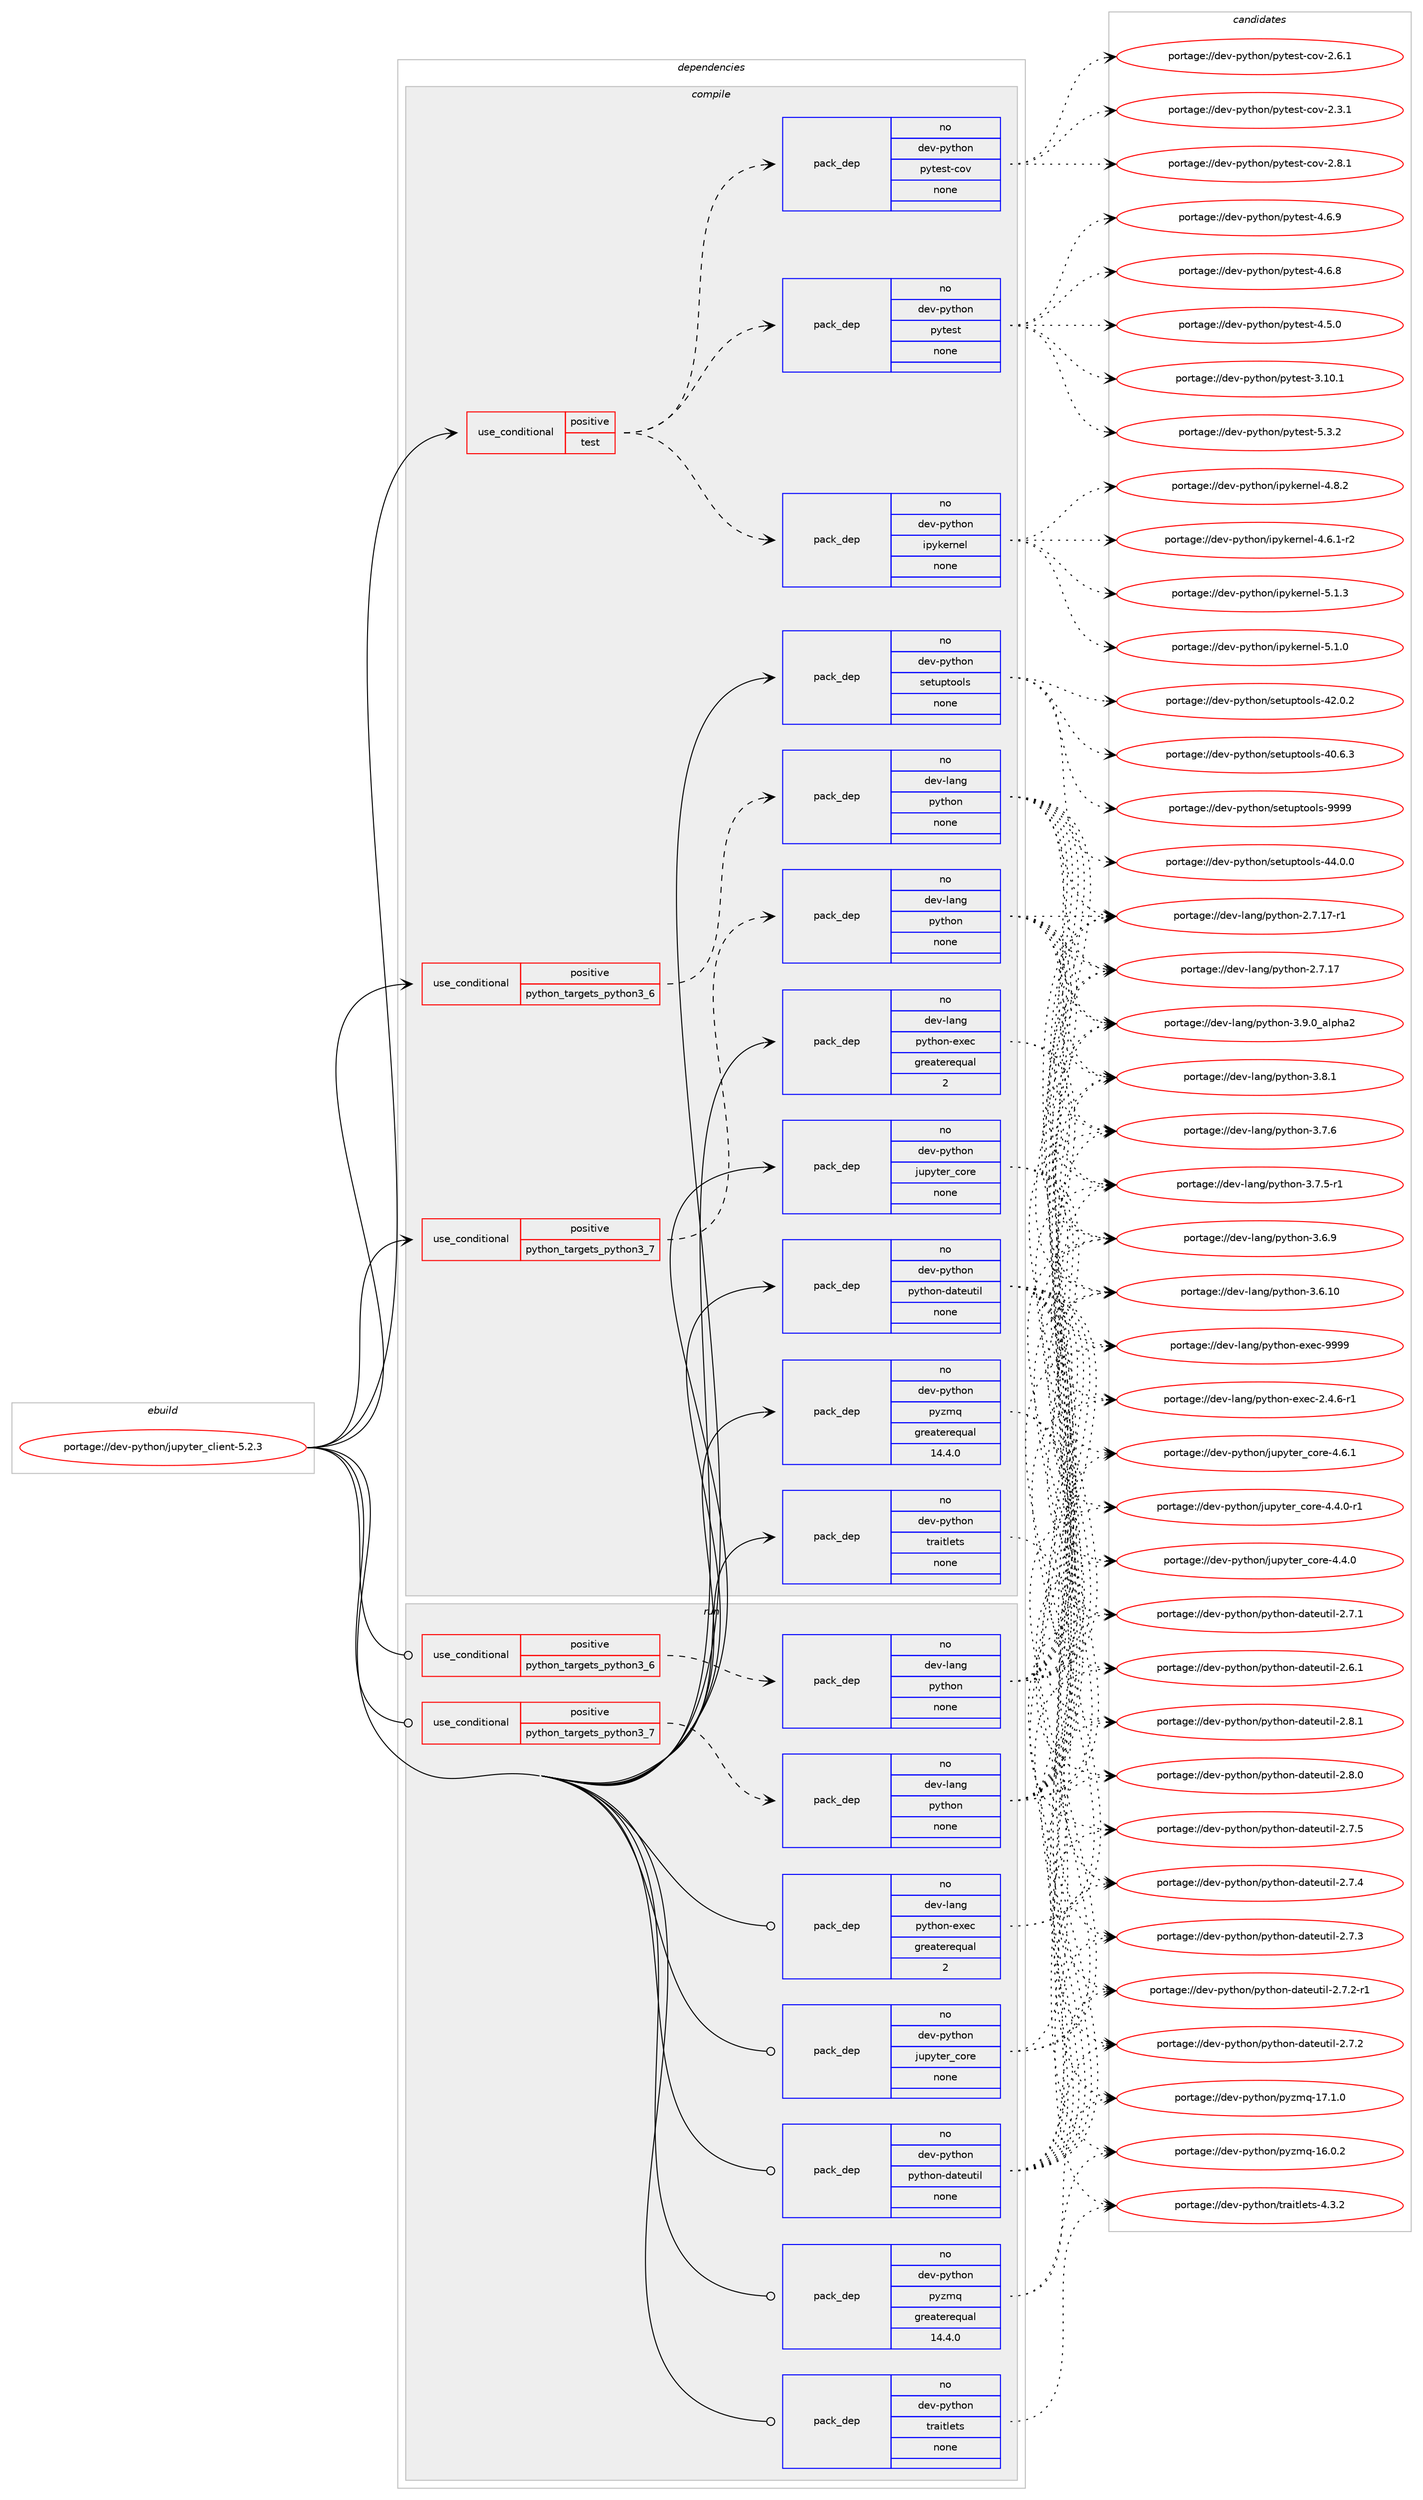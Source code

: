 digraph prolog {

# *************
# Graph options
# *************

newrank=true;
concentrate=true;
compound=true;
graph [rankdir=LR,fontname=Helvetica,fontsize=10,ranksep=1.5];#, ranksep=2.5, nodesep=0.2];
edge  [arrowhead=vee];
node  [fontname=Helvetica,fontsize=10];

# **********
# The ebuild
# **********

subgraph cluster_leftcol {
color=gray;
label=<<i>ebuild</i>>;
id [label="portage://dev-python/jupyter_client-5.2.3", color=red, width=4, href="../dev-python/jupyter_client-5.2.3.svg"];
}

# ****************
# The dependencies
# ****************

subgraph cluster_midcol {
color=gray;
label=<<i>dependencies</i>>;
subgraph cluster_compile {
fillcolor="#eeeeee";
style=filled;
label=<<i>compile</i>>;
subgraph cond113834 {
dependency453483 [label=<<TABLE BORDER="0" CELLBORDER="1" CELLSPACING="0" CELLPADDING="4"><TR><TD ROWSPAN="3" CELLPADDING="10">use_conditional</TD></TR><TR><TD>positive</TD></TR><TR><TD>python_targets_python3_6</TD></TR></TABLE>>, shape=none, color=red];
subgraph pack334667 {
dependency453484 [label=<<TABLE BORDER="0" CELLBORDER="1" CELLSPACING="0" CELLPADDING="4" WIDTH="220"><TR><TD ROWSPAN="6" CELLPADDING="30">pack_dep</TD></TR><TR><TD WIDTH="110">no</TD></TR><TR><TD>dev-lang</TD></TR><TR><TD>python</TD></TR><TR><TD>none</TD></TR><TR><TD></TD></TR></TABLE>>, shape=none, color=blue];
}
dependency453483:e -> dependency453484:w [weight=20,style="dashed",arrowhead="vee"];
}
id:e -> dependency453483:w [weight=20,style="solid",arrowhead="vee"];
subgraph cond113835 {
dependency453485 [label=<<TABLE BORDER="0" CELLBORDER="1" CELLSPACING="0" CELLPADDING="4"><TR><TD ROWSPAN="3" CELLPADDING="10">use_conditional</TD></TR><TR><TD>positive</TD></TR><TR><TD>python_targets_python3_7</TD></TR></TABLE>>, shape=none, color=red];
subgraph pack334668 {
dependency453486 [label=<<TABLE BORDER="0" CELLBORDER="1" CELLSPACING="0" CELLPADDING="4" WIDTH="220"><TR><TD ROWSPAN="6" CELLPADDING="30">pack_dep</TD></TR><TR><TD WIDTH="110">no</TD></TR><TR><TD>dev-lang</TD></TR><TR><TD>python</TD></TR><TR><TD>none</TD></TR><TR><TD></TD></TR></TABLE>>, shape=none, color=blue];
}
dependency453485:e -> dependency453486:w [weight=20,style="dashed",arrowhead="vee"];
}
id:e -> dependency453485:w [weight=20,style="solid",arrowhead="vee"];
subgraph cond113836 {
dependency453487 [label=<<TABLE BORDER="0" CELLBORDER="1" CELLSPACING="0" CELLPADDING="4"><TR><TD ROWSPAN="3" CELLPADDING="10">use_conditional</TD></TR><TR><TD>positive</TD></TR><TR><TD>test</TD></TR></TABLE>>, shape=none, color=red];
subgraph pack334669 {
dependency453488 [label=<<TABLE BORDER="0" CELLBORDER="1" CELLSPACING="0" CELLPADDING="4" WIDTH="220"><TR><TD ROWSPAN="6" CELLPADDING="30">pack_dep</TD></TR><TR><TD WIDTH="110">no</TD></TR><TR><TD>dev-python</TD></TR><TR><TD>pytest</TD></TR><TR><TD>none</TD></TR><TR><TD></TD></TR></TABLE>>, shape=none, color=blue];
}
dependency453487:e -> dependency453488:w [weight=20,style="dashed",arrowhead="vee"];
subgraph pack334670 {
dependency453489 [label=<<TABLE BORDER="0" CELLBORDER="1" CELLSPACING="0" CELLPADDING="4" WIDTH="220"><TR><TD ROWSPAN="6" CELLPADDING="30">pack_dep</TD></TR><TR><TD WIDTH="110">no</TD></TR><TR><TD>dev-python</TD></TR><TR><TD>pytest-cov</TD></TR><TR><TD>none</TD></TR><TR><TD></TD></TR></TABLE>>, shape=none, color=blue];
}
dependency453487:e -> dependency453489:w [weight=20,style="dashed",arrowhead="vee"];
subgraph pack334671 {
dependency453490 [label=<<TABLE BORDER="0" CELLBORDER="1" CELLSPACING="0" CELLPADDING="4" WIDTH="220"><TR><TD ROWSPAN="6" CELLPADDING="30">pack_dep</TD></TR><TR><TD WIDTH="110">no</TD></TR><TR><TD>dev-python</TD></TR><TR><TD>ipykernel</TD></TR><TR><TD>none</TD></TR><TR><TD></TD></TR></TABLE>>, shape=none, color=blue];
}
dependency453487:e -> dependency453490:w [weight=20,style="dashed",arrowhead="vee"];
}
id:e -> dependency453487:w [weight=20,style="solid",arrowhead="vee"];
subgraph pack334672 {
dependency453491 [label=<<TABLE BORDER="0" CELLBORDER="1" CELLSPACING="0" CELLPADDING="4" WIDTH="220"><TR><TD ROWSPAN="6" CELLPADDING="30">pack_dep</TD></TR><TR><TD WIDTH="110">no</TD></TR><TR><TD>dev-lang</TD></TR><TR><TD>python-exec</TD></TR><TR><TD>greaterequal</TD></TR><TR><TD>2</TD></TR></TABLE>>, shape=none, color=blue];
}
id:e -> dependency453491:w [weight=20,style="solid",arrowhead="vee"];
subgraph pack334673 {
dependency453492 [label=<<TABLE BORDER="0" CELLBORDER="1" CELLSPACING="0" CELLPADDING="4" WIDTH="220"><TR><TD ROWSPAN="6" CELLPADDING="30">pack_dep</TD></TR><TR><TD WIDTH="110">no</TD></TR><TR><TD>dev-python</TD></TR><TR><TD>jupyter_core</TD></TR><TR><TD>none</TD></TR><TR><TD></TD></TR></TABLE>>, shape=none, color=blue];
}
id:e -> dependency453492:w [weight=20,style="solid",arrowhead="vee"];
subgraph pack334674 {
dependency453493 [label=<<TABLE BORDER="0" CELLBORDER="1" CELLSPACING="0" CELLPADDING="4" WIDTH="220"><TR><TD ROWSPAN="6" CELLPADDING="30">pack_dep</TD></TR><TR><TD WIDTH="110">no</TD></TR><TR><TD>dev-python</TD></TR><TR><TD>python-dateutil</TD></TR><TR><TD>none</TD></TR><TR><TD></TD></TR></TABLE>>, shape=none, color=blue];
}
id:e -> dependency453493:w [weight=20,style="solid",arrowhead="vee"];
subgraph pack334675 {
dependency453494 [label=<<TABLE BORDER="0" CELLBORDER="1" CELLSPACING="0" CELLPADDING="4" WIDTH="220"><TR><TD ROWSPAN="6" CELLPADDING="30">pack_dep</TD></TR><TR><TD WIDTH="110">no</TD></TR><TR><TD>dev-python</TD></TR><TR><TD>pyzmq</TD></TR><TR><TD>greaterequal</TD></TR><TR><TD>14.4.0</TD></TR></TABLE>>, shape=none, color=blue];
}
id:e -> dependency453494:w [weight=20,style="solid",arrowhead="vee"];
subgraph pack334676 {
dependency453495 [label=<<TABLE BORDER="0" CELLBORDER="1" CELLSPACING="0" CELLPADDING="4" WIDTH="220"><TR><TD ROWSPAN="6" CELLPADDING="30">pack_dep</TD></TR><TR><TD WIDTH="110">no</TD></TR><TR><TD>dev-python</TD></TR><TR><TD>setuptools</TD></TR><TR><TD>none</TD></TR><TR><TD></TD></TR></TABLE>>, shape=none, color=blue];
}
id:e -> dependency453495:w [weight=20,style="solid",arrowhead="vee"];
subgraph pack334677 {
dependency453496 [label=<<TABLE BORDER="0" CELLBORDER="1" CELLSPACING="0" CELLPADDING="4" WIDTH="220"><TR><TD ROWSPAN="6" CELLPADDING="30">pack_dep</TD></TR><TR><TD WIDTH="110">no</TD></TR><TR><TD>dev-python</TD></TR><TR><TD>traitlets</TD></TR><TR><TD>none</TD></TR><TR><TD></TD></TR></TABLE>>, shape=none, color=blue];
}
id:e -> dependency453496:w [weight=20,style="solid",arrowhead="vee"];
}
subgraph cluster_compileandrun {
fillcolor="#eeeeee";
style=filled;
label=<<i>compile and run</i>>;
}
subgraph cluster_run {
fillcolor="#eeeeee";
style=filled;
label=<<i>run</i>>;
subgraph cond113837 {
dependency453497 [label=<<TABLE BORDER="0" CELLBORDER="1" CELLSPACING="0" CELLPADDING="4"><TR><TD ROWSPAN="3" CELLPADDING="10">use_conditional</TD></TR><TR><TD>positive</TD></TR><TR><TD>python_targets_python3_6</TD></TR></TABLE>>, shape=none, color=red];
subgraph pack334678 {
dependency453498 [label=<<TABLE BORDER="0" CELLBORDER="1" CELLSPACING="0" CELLPADDING="4" WIDTH="220"><TR><TD ROWSPAN="6" CELLPADDING="30">pack_dep</TD></TR><TR><TD WIDTH="110">no</TD></TR><TR><TD>dev-lang</TD></TR><TR><TD>python</TD></TR><TR><TD>none</TD></TR><TR><TD></TD></TR></TABLE>>, shape=none, color=blue];
}
dependency453497:e -> dependency453498:w [weight=20,style="dashed",arrowhead="vee"];
}
id:e -> dependency453497:w [weight=20,style="solid",arrowhead="odot"];
subgraph cond113838 {
dependency453499 [label=<<TABLE BORDER="0" CELLBORDER="1" CELLSPACING="0" CELLPADDING="4"><TR><TD ROWSPAN="3" CELLPADDING="10">use_conditional</TD></TR><TR><TD>positive</TD></TR><TR><TD>python_targets_python3_7</TD></TR></TABLE>>, shape=none, color=red];
subgraph pack334679 {
dependency453500 [label=<<TABLE BORDER="0" CELLBORDER="1" CELLSPACING="0" CELLPADDING="4" WIDTH="220"><TR><TD ROWSPAN="6" CELLPADDING="30">pack_dep</TD></TR><TR><TD WIDTH="110">no</TD></TR><TR><TD>dev-lang</TD></TR><TR><TD>python</TD></TR><TR><TD>none</TD></TR><TR><TD></TD></TR></TABLE>>, shape=none, color=blue];
}
dependency453499:e -> dependency453500:w [weight=20,style="dashed",arrowhead="vee"];
}
id:e -> dependency453499:w [weight=20,style="solid",arrowhead="odot"];
subgraph pack334680 {
dependency453501 [label=<<TABLE BORDER="0" CELLBORDER="1" CELLSPACING="0" CELLPADDING="4" WIDTH="220"><TR><TD ROWSPAN="6" CELLPADDING="30">pack_dep</TD></TR><TR><TD WIDTH="110">no</TD></TR><TR><TD>dev-lang</TD></TR><TR><TD>python-exec</TD></TR><TR><TD>greaterequal</TD></TR><TR><TD>2</TD></TR></TABLE>>, shape=none, color=blue];
}
id:e -> dependency453501:w [weight=20,style="solid",arrowhead="odot"];
subgraph pack334681 {
dependency453502 [label=<<TABLE BORDER="0" CELLBORDER="1" CELLSPACING="0" CELLPADDING="4" WIDTH="220"><TR><TD ROWSPAN="6" CELLPADDING="30">pack_dep</TD></TR><TR><TD WIDTH="110">no</TD></TR><TR><TD>dev-python</TD></TR><TR><TD>jupyter_core</TD></TR><TR><TD>none</TD></TR><TR><TD></TD></TR></TABLE>>, shape=none, color=blue];
}
id:e -> dependency453502:w [weight=20,style="solid",arrowhead="odot"];
subgraph pack334682 {
dependency453503 [label=<<TABLE BORDER="0" CELLBORDER="1" CELLSPACING="0" CELLPADDING="4" WIDTH="220"><TR><TD ROWSPAN="6" CELLPADDING="30">pack_dep</TD></TR><TR><TD WIDTH="110">no</TD></TR><TR><TD>dev-python</TD></TR><TR><TD>python-dateutil</TD></TR><TR><TD>none</TD></TR><TR><TD></TD></TR></TABLE>>, shape=none, color=blue];
}
id:e -> dependency453503:w [weight=20,style="solid",arrowhead="odot"];
subgraph pack334683 {
dependency453504 [label=<<TABLE BORDER="0" CELLBORDER="1" CELLSPACING="0" CELLPADDING="4" WIDTH="220"><TR><TD ROWSPAN="6" CELLPADDING="30">pack_dep</TD></TR><TR><TD WIDTH="110">no</TD></TR><TR><TD>dev-python</TD></TR><TR><TD>pyzmq</TD></TR><TR><TD>greaterequal</TD></TR><TR><TD>14.4.0</TD></TR></TABLE>>, shape=none, color=blue];
}
id:e -> dependency453504:w [weight=20,style="solid",arrowhead="odot"];
subgraph pack334684 {
dependency453505 [label=<<TABLE BORDER="0" CELLBORDER="1" CELLSPACING="0" CELLPADDING="4" WIDTH="220"><TR><TD ROWSPAN="6" CELLPADDING="30">pack_dep</TD></TR><TR><TD WIDTH="110">no</TD></TR><TR><TD>dev-python</TD></TR><TR><TD>traitlets</TD></TR><TR><TD>none</TD></TR><TR><TD></TD></TR></TABLE>>, shape=none, color=blue];
}
id:e -> dependency453505:w [weight=20,style="solid",arrowhead="odot"];
}
}

# **************
# The candidates
# **************

subgraph cluster_choices {
rank=same;
color=gray;
label=<<i>candidates</i>>;

subgraph choice334667 {
color=black;
nodesep=1;
choice10010111845108971101034711212111610411111045514657464895971081121049750 [label="portage://dev-lang/python-3.9.0_alpha2", color=red, width=4,href="../dev-lang/python-3.9.0_alpha2.svg"];
choice100101118451089711010347112121116104111110455146564649 [label="portage://dev-lang/python-3.8.1", color=red, width=4,href="../dev-lang/python-3.8.1.svg"];
choice100101118451089711010347112121116104111110455146554654 [label="portage://dev-lang/python-3.7.6", color=red, width=4,href="../dev-lang/python-3.7.6.svg"];
choice1001011184510897110103471121211161041111104551465546534511449 [label="portage://dev-lang/python-3.7.5-r1", color=red, width=4,href="../dev-lang/python-3.7.5-r1.svg"];
choice100101118451089711010347112121116104111110455146544657 [label="portage://dev-lang/python-3.6.9", color=red, width=4,href="../dev-lang/python-3.6.9.svg"];
choice10010111845108971101034711212111610411111045514654464948 [label="portage://dev-lang/python-3.6.10", color=red, width=4,href="../dev-lang/python-3.6.10.svg"];
choice100101118451089711010347112121116104111110455046554649554511449 [label="portage://dev-lang/python-2.7.17-r1", color=red, width=4,href="../dev-lang/python-2.7.17-r1.svg"];
choice10010111845108971101034711212111610411111045504655464955 [label="portage://dev-lang/python-2.7.17", color=red, width=4,href="../dev-lang/python-2.7.17.svg"];
dependency453484:e -> choice10010111845108971101034711212111610411111045514657464895971081121049750:w [style=dotted,weight="100"];
dependency453484:e -> choice100101118451089711010347112121116104111110455146564649:w [style=dotted,weight="100"];
dependency453484:e -> choice100101118451089711010347112121116104111110455146554654:w [style=dotted,weight="100"];
dependency453484:e -> choice1001011184510897110103471121211161041111104551465546534511449:w [style=dotted,weight="100"];
dependency453484:e -> choice100101118451089711010347112121116104111110455146544657:w [style=dotted,weight="100"];
dependency453484:e -> choice10010111845108971101034711212111610411111045514654464948:w [style=dotted,weight="100"];
dependency453484:e -> choice100101118451089711010347112121116104111110455046554649554511449:w [style=dotted,weight="100"];
dependency453484:e -> choice10010111845108971101034711212111610411111045504655464955:w [style=dotted,weight="100"];
}
subgraph choice334668 {
color=black;
nodesep=1;
choice10010111845108971101034711212111610411111045514657464895971081121049750 [label="portage://dev-lang/python-3.9.0_alpha2", color=red, width=4,href="../dev-lang/python-3.9.0_alpha2.svg"];
choice100101118451089711010347112121116104111110455146564649 [label="portage://dev-lang/python-3.8.1", color=red, width=4,href="../dev-lang/python-3.8.1.svg"];
choice100101118451089711010347112121116104111110455146554654 [label="portage://dev-lang/python-3.7.6", color=red, width=4,href="../dev-lang/python-3.7.6.svg"];
choice1001011184510897110103471121211161041111104551465546534511449 [label="portage://dev-lang/python-3.7.5-r1", color=red, width=4,href="../dev-lang/python-3.7.5-r1.svg"];
choice100101118451089711010347112121116104111110455146544657 [label="portage://dev-lang/python-3.6.9", color=red, width=4,href="../dev-lang/python-3.6.9.svg"];
choice10010111845108971101034711212111610411111045514654464948 [label="portage://dev-lang/python-3.6.10", color=red, width=4,href="../dev-lang/python-3.6.10.svg"];
choice100101118451089711010347112121116104111110455046554649554511449 [label="portage://dev-lang/python-2.7.17-r1", color=red, width=4,href="../dev-lang/python-2.7.17-r1.svg"];
choice10010111845108971101034711212111610411111045504655464955 [label="portage://dev-lang/python-2.7.17", color=red, width=4,href="../dev-lang/python-2.7.17.svg"];
dependency453486:e -> choice10010111845108971101034711212111610411111045514657464895971081121049750:w [style=dotted,weight="100"];
dependency453486:e -> choice100101118451089711010347112121116104111110455146564649:w [style=dotted,weight="100"];
dependency453486:e -> choice100101118451089711010347112121116104111110455146554654:w [style=dotted,weight="100"];
dependency453486:e -> choice1001011184510897110103471121211161041111104551465546534511449:w [style=dotted,weight="100"];
dependency453486:e -> choice100101118451089711010347112121116104111110455146544657:w [style=dotted,weight="100"];
dependency453486:e -> choice10010111845108971101034711212111610411111045514654464948:w [style=dotted,weight="100"];
dependency453486:e -> choice100101118451089711010347112121116104111110455046554649554511449:w [style=dotted,weight="100"];
dependency453486:e -> choice10010111845108971101034711212111610411111045504655464955:w [style=dotted,weight="100"];
}
subgraph choice334669 {
color=black;
nodesep=1;
choice1001011184511212111610411111047112121116101115116455346514650 [label="portage://dev-python/pytest-5.3.2", color=red, width=4,href="../dev-python/pytest-5.3.2.svg"];
choice1001011184511212111610411111047112121116101115116455246544657 [label="portage://dev-python/pytest-4.6.9", color=red, width=4,href="../dev-python/pytest-4.6.9.svg"];
choice1001011184511212111610411111047112121116101115116455246544656 [label="portage://dev-python/pytest-4.6.8", color=red, width=4,href="../dev-python/pytest-4.6.8.svg"];
choice1001011184511212111610411111047112121116101115116455246534648 [label="portage://dev-python/pytest-4.5.0", color=red, width=4,href="../dev-python/pytest-4.5.0.svg"];
choice100101118451121211161041111104711212111610111511645514649484649 [label="portage://dev-python/pytest-3.10.1", color=red, width=4,href="../dev-python/pytest-3.10.1.svg"];
dependency453488:e -> choice1001011184511212111610411111047112121116101115116455346514650:w [style=dotted,weight="100"];
dependency453488:e -> choice1001011184511212111610411111047112121116101115116455246544657:w [style=dotted,weight="100"];
dependency453488:e -> choice1001011184511212111610411111047112121116101115116455246544656:w [style=dotted,weight="100"];
dependency453488:e -> choice1001011184511212111610411111047112121116101115116455246534648:w [style=dotted,weight="100"];
dependency453488:e -> choice100101118451121211161041111104711212111610111511645514649484649:w [style=dotted,weight="100"];
}
subgraph choice334670 {
color=black;
nodesep=1;
choice10010111845112121116104111110471121211161011151164599111118455046564649 [label="portage://dev-python/pytest-cov-2.8.1", color=red, width=4,href="../dev-python/pytest-cov-2.8.1.svg"];
choice10010111845112121116104111110471121211161011151164599111118455046544649 [label="portage://dev-python/pytest-cov-2.6.1", color=red, width=4,href="../dev-python/pytest-cov-2.6.1.svg"];
choice10010111845112121116104111110471121211161011151164599111118455046514649 [label="portage://dev-python/pytest-cov-2.3.1", color=red, width=4,href="../dev-python/pytest-cov-2.3.1.svg"];
dependency453489:e -> choice10010111845112121116104111110471121211161011151164599111118455046564649:w [style=dotted,weight="100"];
dependency453489:e -> choice10010111845112121116104111110471121211161011151164599111118455046544649:w [style=dotted,weight="100"];
dependency453489:e -> choice10010111845112121116104111110471121211161011151164599111118455046514649:w [style=dotted,weight="100"];
}
subgraph choice334671 {
color=black;
nodesep=1;
choice1001011184511212111610411111047105112121107101114110101108455346494651 [label="portage://dev-python/ipykernel-5.1.3", color=red, width=4,href="../dev-python/ipykernel-5.1.3.svg"];
choice1001011184511212111610411111047105112121107101114110101108455346494648 [label="portage://dev-python/ipykernel-5.1.0", color=red, width=4,href="../dev-python/ipykernel-5.1.0.svg"];
choice1001011184511212111610411111047105112121107101114110101108455246564650 [label="portage://dev-python/ipykernel-4.8.2", color=red, width=4,href="../dev-python/ipykernel-4.8.2.svg"];
choice10010111845112121116104111110471051121211071011141101011084552465446494511450 [label="portage://dev-python/ipykernel-4.6.1-r2", color=red, width=4,href="../dev-python/ipykernel-4.6.1-r2.svg"];
dependency453490:e -> choice1001011184511212111610411111047105112121107101114110101108455346494651:w [style=dotted,weight="100"];
dependency453490:e -> choice1001011184511212111610411111047105112121107101114110101108455346494648:w [style=dotted,weight="100"];
dependency453490:e -> choice1001011184511212111610411111047105112121107101114110101108455246564650:w [style=dotted,weight="100"];
dependency453490:e -> choice10010111845112121116104111110471051121211071011141101011084552465446494511450:w [style=dotted,weight="100"];
}
subgraph choice334672 {
color=black;
nodesep=1;
choice10010111845108971101034711212111610411111045101120101994557575757 [label="portage://dev-lang/python-exec-9999", color=red, width=4,href="../dev-lang/python-exec-9999.svg"];
choice10010111845108971101034711212111610411111045101120101994550465246544511449 [label="portage://dev-lang/python-exec-2.4.6-r1", color=red, width=4,href="../dev-lang/python-exec-2.4.6-r1.svg"];
dependency453491:e -> choice10010111845108971101034711212111610411111045101120101994557575757:w [style=dotted,weight="100"];
dependency453491:e -> choice10010111845108971101034711212111610411111045101120101994550465246544511449:w [style=dotted,weight="100"];
}
subgraph choice334673 {
color=black;
nodesep=1;
choice10010111845112121116104111110471061171121211161011149599111114101455246544649 [label="portage://dev-python/jupyter_core-4.6.1", color=red, width=4,href="../dev-python/jupyter_core-4.6.1.svg"];
choice100101118451121211161041111104710611711212111610111495991111141014552465246484511449 [label="portage://dev-python/jupyter_core-4.4.0-r1", color=red, width=4,href="../dev-python/jupyter_core-4.4.0-r1.svg"];
choice10010111845112121116104111110471061171121211161011149599111114101455246524648 [label="portage://dev-python/jupyter_core-4.4.0", color=red, width=4,href="../dev-python/jupyter_core-4.4.0.svg"];
dependency453492:e -> choice10010111845112121116104111110471061171121211161011149599111114101455246544649:w [style=dotted,weight="100"];
dependency453492:e -> choice100101118451121211161041111104710611711212111610111495991111141014552465246484511449:w [style=dotted,weight="100"];
dependency453492:e -> choice10010111845112121116104111110471061171121211161011149599111114101455246524648:w [style=dotted,weight="100"];
}
subgraph choice334674 {
color=black;
nodesep=1;
choice10010111845112121116104111110471121211161041111104510097116101117116105108455046564649 [label="portage://dev-python/python-dateutil-2.8.1", color=red, width=4,href="../dev-python/python-dateutil-2.8.1.svg"];
choice10010111845112121116104111110471121211161041111104510097116101117116105108455046564648 [label="portage://dev-python/python-dateutil-2.8.0", color=red, width=4,href="../dev-python/python-dateutil-2.8.0.svg"];
choice10010111845112121116104111110471121211161041111104510097116101117116105108455046554653 [label="portage://dev-python/python-dateutil-2.7.5", color=red, width=4,href="../dev-python/python-dateutil-2.7.5.svg"];
choice10010111845112121116104111110471121211161041111104510097116101117116105108455046554652 [label="portage://dev-python/python-dateutil-2.7.4", color=red, width=4,href="../dev-python/python-dateutil-2.7.4.svg"];
choice10010111845112121116104111110471121211161041111104510097116101117116105108455046554651 [label="portage://dev-python/python-dateutil-2.7.3", color=red, width=4,href="../dev-python/python-dateutil-2.7.3.svg"];
choice100101118451121211161041111104711212111610411111045100971161011171161051084550465546504511449 [label="portage://dev-python/python-dateutil-2.7.2-r1", color=red, width=4,href="../dev-python/python-dateutil-2.7.2-r1.svg"];
choice10010111845112121116104111110471121211161041111104510097116101117116105108455046554650 [label="portage://dev-python/python-dateutil-2.7.2", color=red, width=4,href="../dev-python/python-dateutil-2.7.2.svg"];
choice10010111845112121116104111110471121211161041111104510097116101117116105108455046554649 [label="portage://dev-python/python-dateutil-2.7.1", color=red, width=4,href="../dev-python/python-dateutil-2.7.1.svg"];
choice10010111845112121116104111110471121211161041111104510097116101117116105108455046544649 [label="portage://dev-python/python-dateutil-2.6.1", color=red, width=4,href="../dev-python/python-dateutil-2.6.1.svg"];
dependency453493:e -> choice10010111845112121116104111110471121211161041111104510097116101117116105108455046564649:w [style=dotted,weight="100"];
dependency453493:e -> choice10010111845112121116104111110471121211161041111104510097116101117116105108455046564648:w [style=dotted,weight="100"];
dependency453493:e -> choice10010111845112121116104111110471121211161041111104510097116101117116105108455046554653:w [style=dotted,weight="100"];
dependency453493:e -> choice10010111845112121116104111110471121211161041111104510097116101117116105108455046554652:w [style=dotted,weight="100"];
dependency453493:e -> choice10010111845112121116104111110471121211161041111104510097116101117116105108455046554651:w [style=dotted,weight="100"];
dependency453493:e -> choice100101118451121211161041111104711212111610411111045100971161011171161051084550465546504511449:w [style=dotted,weight="100"];
dependency453493:e -> choice10010111845112121116104111110471121211161041111104510097116101117116105108455046554650:w [style=dotted,weight="100"];
dependency453493:e -> choice10010111845112121116104111110471121211161041111104510097116101117116105108455046554649:w [style=dotted,weight="100"];
dependency453493:e -> choice10010111845112121116104111110471121211161041111104510097116101117116105108455046544649:w [style=dotted,weight="100"];
}
subgraph choice334675 {
color=black;
nodesep=1;
choice100101118451121211161041111104711212112210911345495546494648 [label="portage://dev-python/pyzmq-17.1.0", color=red, width=4,href="../dev-python/pyzmq-17.1.0.svg"];
choice100101118451121211161041111104711212112210911345495446484650 [label="portage://dev-python/pyzmq-16.0.2", color=red, width=4,href="../dev-python/pyzmq-16.0.2.svg"];
dependency453494:e -> choice100101118451121211161041111104711212112210911345495546494648:w [style=dotted,weight="100"];
dependency453494:e -> choice100101118451121211161041111104711212112210911345495446484650:w [style=dotted,weight="100"];
}
subgraph choice334676 {
color=black;
nodesep=1;
choice10010111845112121116104111110471151011161171121161111111081154557575757 [label="portage://dev-python/setuptools-9999", color=red, width=4,href="../dev-python/setuptools-9999.svg"];
choice100101118451121211161041111104711510111611711211611111110811545525246484648 [label="portage://dev-python/setuptools-44.0.0", color=red, width=4,href="../dev-python/setuptools-44.0.0.svg"];
choice100101118451121211161041111104711510111611711211611111110811545525046484650 [label="portage://dev-python/setuptools-42.0.2", color=red, width=4,href="../dev-python/setuptools-42.0.2.svg"];
choice100101118451121211161041111104711510111611711211611111110811545524846544651 [label="portage://dev-python/setuptools-40.6.3", color=red, width=4,href="../dev-python/setuptools-40.6.3.svg"];
dependency453495:e -> choice10010111845112121116104111110471151011161171121161111111081154557575757:w [style=dotted,weight="100"];
dependency453495:e -> choice100101118451121211161041111104711510111611711211611111110811545525246484648:w [style=dotted,weight="100"];
dependency453495:e -> choice100101118451121211161041111104711510111611711211611111110811545525046484650:w [style=dotted,weight="100"];
dependency453495:e -> choice100101118451121211161041111104711510111611711211611111110811545524846544651:w [style=dotted,weight="100"];
}
subgraph choice334677 {
color=black;
nodesep=1;
choice100101118451121211161041111104711611497105116108101116115455246514650 [label="portage://dev-python/traitlets-4.3.2", color=red, width=4,href="../dev-python/traitlets-4.3.2.svg"];
dependency453496:e -> choice100101118451121211161041111104711611497105116108101116115455246514650:w [style=dotted,weight="100"];
}
subgraph choice334678 {
color=black;
nodesep=1;
choice10010111845108971101034711212111610411111045514657464895971081121049750 [label="portage://dev-lang/python-3.9.0_alpha2", color=red, width=4,href="../dev-lang/python-3.9.0_alpha2.svg"];
choice100101118451089711010347112121116104111110455146564649 [label="portage://dev-lang/python-3.8.1", color=red, width=4,href="../dev-lang/python-3.8.1.svg"];
choice100101118451089711010347112121116104111110455146554654 [label="portage://dev-lang/python-3.7.6", color=red, width=4,href="../dev-lang/python-3.7.6.svg"];
choice1001011184510897110103471121211161041111104551465546534511449 [label="portage://dev-lang/python-3.7.5-r1", color=red, width=4,href="../dev-lang/python-3.7.5-r1.svg"];
choice100101118451089711010347112121116104111110455146544657 [label="portage://dev-lang/python-3.6.9", color=red, width=4,href="../dev-lang/python-3.6.9.svg"];
choice10010111845108971101034711212111610411111045514654464948 [label="portage://dev-lang/python-3.6.10", color=red, width=4,href="../dev-lang/python-3.6.10.svg"];
choice100101118451089711010347112121116104111110455046554649554511449 [label="portage://dev-lang/python-2.7.17-r1", color=red, width=4,href="../dev-lang/python-2.7.17-r1.svg"];
choice10010111845108971101034711212111610411111045504655464955 [label="portage://dev-lang/python-2.7.17", color=red, width=4,href="../dev-lang/python-2.7.17.svg"];
dependency453498:e -> choice10010111845108971101034711212111610411111045514657464895971081121049750:w [style=dotted,weight="100"];
dependency453498:e -> choice100101118451089711010347112121116104111110455146564649:w [style=dotted,weight="100"];
dependency453498:e -> choice100101118451089711010347112121116104111110455146554654:w [style=dotted,weight="100"];
dependency453498:e -> choice1001011184510897110103471121211161041111104551465546534511449:w [style=dotted,weight="100"];
dependency453498:e -> choice100101118451089711010347112121116104111110455146544657:w [style=dotted,weight="100"];
dependency453498:e -> choice10010111845108971101034711212111610411111045514654464948:w [style=dotted,weight="100"];
dependency453498:e -> choice100101118451089711010347112121116104111110455046554649554511449:w [style=dotted,weight="100"];
dependency453498:e -> choice10010111845108971101034711212111610411111045504655464955:w [style=dotted,weight="100"];
}
subgraph choice334679 {
color=black;
nodesep=1;
choice10010111845108971101034711212111610411111045514657464895971081121049750 [label="portage://dev-lang/python-3.9.0_alpha2", color=red, width=4,href="../dev-lang/python-3.9.0_alpha2.svg"];
choice100101118451089711010347112121116104111110455146564649 [label="portage://dev-lang/python-3.8.1", color=red, width=4,href="../dev-lang/python-3.8.1.svg"];
choice100101118451089711010347112121116104111110455146554654 [label="portage://dev-lang/python-3.7.6", color=red, width=4,href="../dev-lang/python-3.7.6.svg"];
choice1001011184510897110103471121211161041111104551465546534511449 [label="portage://dev-lang/python-3.7.5-r1", color=red, width=4,href="../dev-lang/python-3.7.5-r1.svg"];
choice100101118451089711010347112121116104111110455146544657 [label="portage://dev-lang/python-3.6.9", color=red, width=4,href="../dev-lang/python-3.6.9.svg"];
choice10010111845108971101034711212111610411111045514654464948 [label="portage://dev-lang/python-3.6.10", color=red, width=4,href="../dev-lang/python-3.6.10.svg"];
choice100101118451089711010347112121116104111110455046554649554511449 [label="portage://dev-lang/python-2.7.17-r1", color=red, width=4,href="../dev-lang/python-2.7.17-r1.svg"];
choice10010111845108971101034711212111610411111045504655464955 [label="portage://dev-lang/python-2.7.17", color=red, width=4,href="../dev-lang/python-2.7.17.svg"];
dependency453500:e -> choice10010111845108971101034711212111610411111045514657464895971081121049750:w [style=dotted,weight="100"];
dependency453500:e -> choice100101118451089711010347112121116104111110455146564649:w [style=dotted,weight="100"];
dependency453500:e -> choice100101118451089711010347112121116104111110455146554654:w [style=dotted,weight="100"];
dependency453500:e -> choice1001011184510897110103471121211161041111104551465546534511449:w [style=dotted,weight="100"];
dependency453500:e -> choice100101118451089711010347112121116104111110455146544657:w [style=dotted,weight="100"];
dependency453500:e -> choice10010111845108971101034711212111610411111045514654464948:w [style=dotted,weight="100"];
dependency453500:e -> choice100101118451089711010347112121116104111110455046554649554511449:w [style=dotted,weight="100"];
dependency453500:e -> choice10010111845108971101034711212111610411111045504655464955:w [style=dotted,weight="100"];
}
subgraph choice334680 {
color=black;
nodesep=1;
choice10010111845108971101034711212111610411111045101120101994557575757 [label="portage://dev-lang/python-exec-9999", color=red, width=4,href="../dev-lang/python-exec-9999.svg"];
choice10010111845108971101034711212111610411111045101120101994550465246544511449 [label="portage://dev-lang/python-exec-2.4.6-r1", color=red, width=4,href="../dev-lang/python-exec-2.4.6-r1.svg"];
dependency453501:e -> choice10010111845108971101034711212111610411111045101120101994557575757:w [style=dotted,weight="100"];
dependency453501:e -> choice10010111845108971101034711212111610411111045101120101994550465246544511449:w [style=dotted,weight="100"];
}
subgraph choice334681 {
color=black;
nodesep=1;
choice10010111845112121116104111110471061171121211161011149599111114101455246544649 [label="portage://dev-python/jupyter_core-4.6.1", color=red, width=4,href="../dev-python/jupyter_core-4.6.1.svg"];
choice100101118451121211161041111104710611711212111610111495991111141014552465246484511449 [label="portage://dev-python/jupyter_core-4.4.0-r1", color=red, width=4,href="../dev-python/jupyter_core-4.4.0-r1.svg"];
choice10010111845112121116104111110471061171121211161011149599111114101455246524648 [label="portage://dev-python/jupyter_core-4.4.0", color=red, width=4,href="../dev-python/jupyter_core-4.4.0.svg"];
dependency453502:e -> choice10010111845112121116104111110471061171121211161011149599111114101455246544649:w [style=dotted,weight="100"];
dependency453502:e -> choice100101118451121211161041111104710611711212111610111495991111141014552465246484511449:w [style=dotted,weight="100"];
dependency453502:e -> choice10010111845112121116104111110471061171121211161011149599111114101455246524648:w [style=dotted,weight="100"];
}
subgraph choice334682 {
color=black;
nodesep=1;
choice10010111845112121116104111110471121211161041111104510097116101117116105108455046564649 [label="portage://dev-python/python-dateutil-2.8.1", color=red, width=4,href="../dev-python/python-dateutil-2.8.1.svg"];
choice10010111845112121116104111110471121211161041111104510097116101117116105108455046564648 [label="portage://dev-python/python-dateutil-2.8.0", color=red, width=4,href="../dev-python/python-dateutil-2.8.0.svg"];
choice10010111845112121116104111110471121211161041111104510097116101117116105108455046554653 [label="portage://dev-python/python-dateutil-2.7.5", color=red, width=4,href="../dev-python/python-dateutil-2.7.5.svg"];
choice10010111845112121116104111110471121211161041111104510097116101117116105108455046554652 [label="portage://dev-python/python-dateutil-2.7.4", color=red, width=4,href="../dev-python/python-dateutil-2.7.4.svg"];
choice10010111845112121116104111110471121211161041111104510097116101117116105108455046554651 [label="portage://dev-python/python-dateutil-2.7.3", color=red, width=4,href="../dev-python/python-dateutil-2.7.3.svg"];
choice100101118451121211161041111104711212111610411111045100971161011171161051084550465546504511449 [label="portage://dev-python/python-dateutil-2.7.2-r1", color=red, width=4,href="../dev-python/python-dateutil-2.7.2-r1.svg"];
choice10010111845112121116104111110471121211161041111104510097116101117116105108455046554650 [label="portage://dev-python/python-dateutil-2.7.2", color=red, width=4,href="../dev-python/python-dateutil-2.7.2.svg"];
choice10010111845112121116104111110471121211161041111104510097116101117116105108455046554649 [label="portage://dev-python/python-dateutil-2.7.1", color=red, width=4,href="../dev-python/python-dateutil-2.7.1.svg"];
choice10010111845112121116104111110471121211161041111104510097116101117116105108455046544649 [label="portage://dev-python/python-dateutil-2.6.1", color=red, width=4,href="../dev-python/python-dateutil-2.6.1.svg"];
dependency453503:e -> choice10010111845112121116104111110471121211161041111104510097116101117116105108455046564649:w [style=dotted,weight="100"];
dependency453503:e -> choice10010111845112121116104111110471121211161041111104510097116101117116105108455046564648:w [style=dotted,weight="100"];
dependency453503:e -> choice10010111845112121116104111110471121211161041111104510097116101117116105108455046554653:w [style=dotted,weight="100"];
dependency453503:e -> choice10010111845112121116104111110471121211161041111104510097116101117116105108455046554652:w [style=dotted,weight="100"];
dependency453503:e -> choice10010111845112121116104111110471121211161041111104510097116101117116105108455046554651:w [style=dotted,weight="100"];
dependency453503:e -> choice100101118451121211161041111104711212111610411111045100971161011171161051084550465546504511449:w [style=dotted,weight="100"];
dependency453503:e -> choice10010111845112121116104111110471121211161041111104510097116101117116105108455046554650:w [style=dotted,weight="100"];
dependency453503:e -> choice10010111845112121116104111110471121211161041111104510097116101117116105108455046554649:w [style=dotted,weight="100"];
dependency453503:e -> choice10010111845112121116104111110471121211161041111104510097116101117116105108455046544649:w [style=dotted,weight="100"];
}
subgraph choice334683 {
color=black;
nodesep=1;
choice100101118451121211161041111104711212112210911345495546494648 [label="portage://dev-python/pyzmq-17.1.0", color=red, width=4,href="../dev-python/pyzmq-17.1.0.svg"];
choice100101118451121211161041111104711212112210911345495446484650 [label="portage://dev-python/pyzmq-16.0.2", color=red, width=4,href="../dev-python/pyzmq-16.0.2.svg"];
dependency453504:e -> choice100101118451121211161041111104711212112210911345495546494648:w [style=dotted,weight="100"];
dependency453504:e -> choice100101118451121211161041111104711212112210911345495446484650:w [style=dotted,weight="100"];
}
subgraph choice334684 {
color=black;
nodesep=1;
choice100101118451121211161041111104711611497105116108101116115455246514650 [label="portage://dev-python/traitlets-4.3.2", color=red, width=4,href="../dev-python/traitlets-4.3.2.svg"];
dependency453505:e -> choice100101118451121211161041111104711611497105116108101116115455246514650:w [style=dotted,weight="100"];
}
}

}
